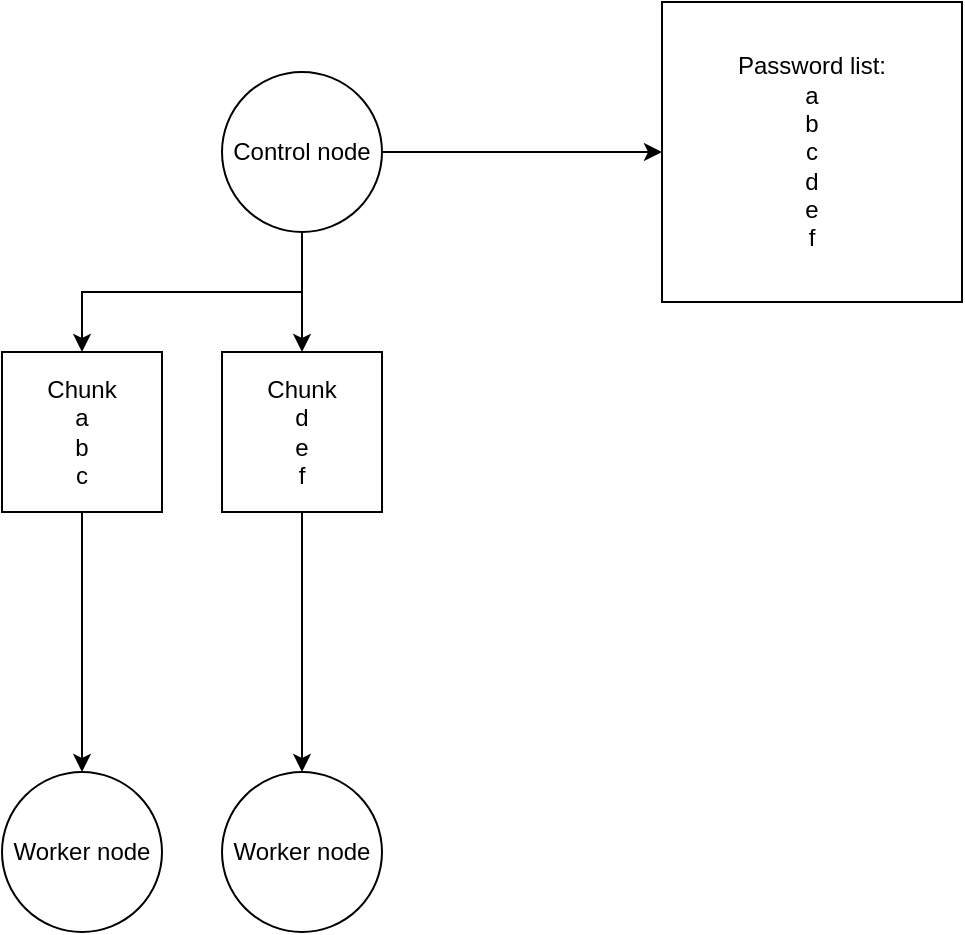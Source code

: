 <mxfile version="21.3.5" type="device">
  <diagram name="Page-1" id="_lyjYMQojyQKbqZuF76q">
    <mxGraphModel dx="1434" dy="803" grid="1" gridSize="10" guides="1" tooltips="1" connect="1" arrows="1" fold="1" page="1" pageScale="1" pageWidth="850" pageHeight="1100" math="0" shadow="0">
      <root>
        <mxCell id="0" />
        <mxCell id="1" parent="0" />
        <mxCell id="tvA27g66VqHb9FH4ZzZy-2" style="edgeStyle=orthogonalEdgeStyle;rounded=0;orthogonalLoop=1;jettySize=auto;html=1;" edge="1" parent="1" source="tvA27g66VqHb9FH4ZzZy-1" target="tvA27g66VqHb9FH4ZzZy-3">
          <mxGeometry relative="1" as="geometry">
            <mxPoint x="360" y="260" as="targetPoint" />
          </mxGeometry>
        </mxCell>
        <mxCell id="tvA27g66VqHb9FH4ZzZy-5" style="edgeStyle=orthogonalEdgeStyle;rounded=0;orthogonalLoop=1;jettySize=auto;html=1;" edge="1" parent="1" source="tvA27g66VqHb9FH4ZzZy-1" target="tvA27g66VqHb9FH4ZzZy-6">
          <mxGeometry relative="1" as="geometry">
            <mxPoint x="250" y="290" as="targetPoint" />
            <Array as="points">
              <mxPoint x="360" y="220" />
              <mxPoint x="250" y="220" />
            </Array>
          </mxGeometry>
        </mxCell>
        <mxCell id="tvA27g66VqHb9FH4ZzZy-7" style="edgeStyle=orthogonalEdgeStyle;rounded=0;orthogonalLoop=1;jettySize=auto;html=1;" edge="1" parent="1" source="tvA27g66VqHb9FH4ZzZy-1" target="tvA27g66VqHb9FH4ZzZy-8">
          <mxGeometry relative="1" as="geometry">
            <mxPoint x="360" y="250" as="targetPoint" />
          </mxGeometry>
        </mxCell>
        <mxCell id="tvA27g66VqHb9FH4ZzZy-1" value="Control node" style="ellipse;whiteSpace=wrap;html=1;aspect=fixed;" vertex="1" parent="1">
          <mxGeometry x="320" y="110" width="80" height="80" as="geometry" />
        </mxCell>
        <mxCell id="tvA27g66VqHb9FH4ZzZy-3" value="&lt;div&gt;&lt;br&gt;&lt;/div&gt;&lt;div&gt;Password list:&lt;br&gt;&lt;/div&gt;&lt;div&gt;a&lt;/div&gt;&lt;div&gt;b&lt;/div&gt;&lt;div&gt;c&lt;/div&gt;&lt;div&gt;d&lt;/div&gt;&lt;div&gt;e&lt;/div&gt;&lt;div&gt;f&lt;/div&gt;&lt;div&gt;&lt;br&gt;&lt;/div&gt;" style="whiteSpace=wrap;html=1;aspect=fixed;" vertex="1" parent="1">
          <mxGeometry x="540" y="75" width="150" height="150" as="geometry" />
        </mxCell>
        <mxCell id="tvA27g66VqHb9FH4ZzZy-4" value="Worker node" style="ellipse;whiteSpace=wrap;html=1;aspect=fixed;" vertex="1" parent="1">
          <mxGeometry x="210" y="460" width="80" height="80" as="geometry" />
        </mxCell>
        <mxCell id="tvA27g66VqHb9FH4ZzZy-9" style="edgeStyle=orthogonalEdgeStyle;rounded=0;orthogonalLoop=1;jettySize=auto;html=1;" edge="1" parent="1" source="tvA27g66VqHb9FH4ZzZy-6" target="tvA27g66VqHb9FH4ZzZy-4">
          <mxGeometry relative="1" as="geometry" />
        </mxCell>
        <mxCell id="tvA27g66VqHb9FH4ZzZy-6" value="&lt;div&gt;Chunk&lt;/div&gt;&lt;div&gt;a&lt;/div&gt;&lt;div&gt;b&lt;/div&gt;&lt;div&gt;c&lt;br&gt;&lt;/div&gt;" style="whiteSpace=wrap;html=1;aspect=fixed;" vertex="1" parent="1">
          <mxGeometry x="210" y="250" width="80" height="80" as="geometry" />
        </mxCell>
        <mxCell id="tvA27g66VqHb9FH4ZzZy-11" style="edgeStyle=orthogonalEdgeStyle;rounded=0;orthogonalLoop=1;jettySize=auto;html=1;entryX=0.5;entryY=0;entryDx=0;entryDy=0;" edge="1" parent="1" source="tvA27g66VqHb9FH4ZzZy-8" target="tvA27g66VqHb9FH4ZzZy-10">
          <mxGeometry relative="1" as="geometry" />
        </mxCell>
        <mxCell id="tvA27g66VqHb9FH4ZzZy-8" value="&lt;div&gt;Chunk&lt;/div&gt;&lt;div&gt;d&lt;/div&gt;&lt;div&gt;e&lt;/div&gt;&lt;div&gt;f&lt;br&gt;&lt;/div&gt;" style="whiteSpace=wrap;html=1;aspect=fixed;" vertex="1" parent="1">
          <mxGeometry x="320" y="250" width="80" height="80" as="geometry" />
        </mxCell>
        <mxCell id="tvA27g66VqHb9FH4ZzZy-10" value="Worker node" style="ellipse;whiteSpace=wrap;html=1;aspect=fixed;" vertex="1" parent="1">
          <mxGeometry x="320" y="460" width="80" height="80" as="geometry" />
        </mxCell>
      </root>
    </mxGraphModel>
  </diagram>
</mxfile>
